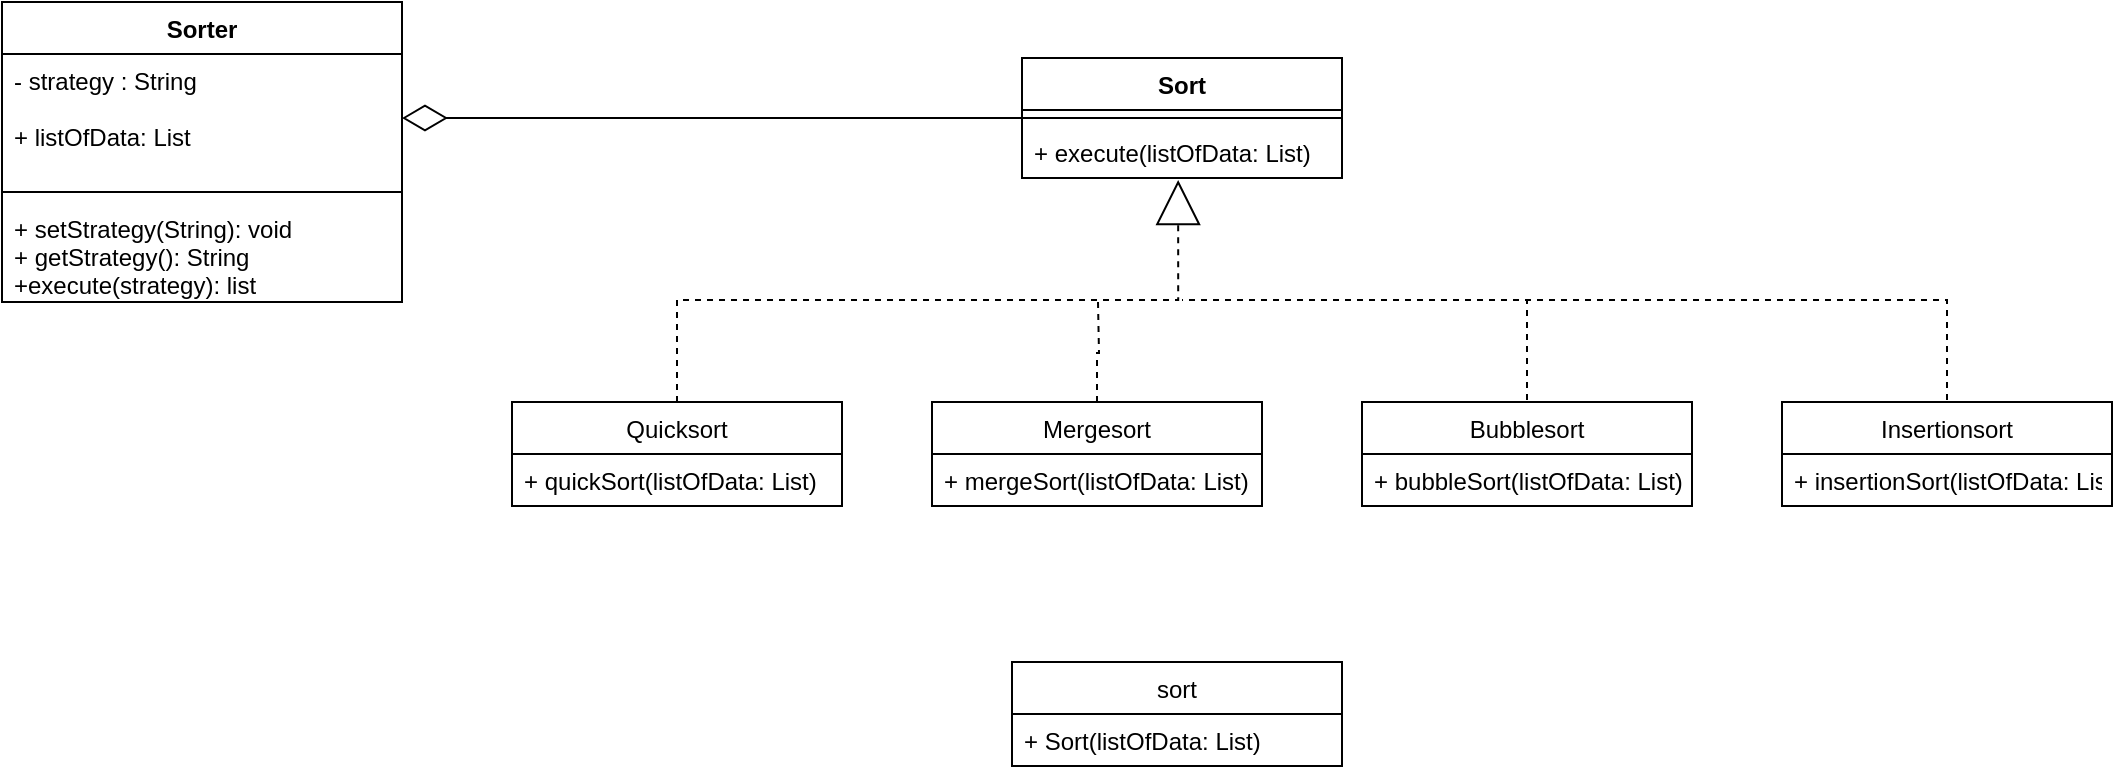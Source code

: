 <mxfile version="15.4.3" type="github"><diagram id="HXAhsn8VKcw_VkRaz7bE" name="Page-1"><mxGraphModel dx="782" dy="420" grid="1" gridSize="10" guides="1" tooltips="1" connect="1" arrows="1" fold="1" page="1" pageScale="1" pageWidth="850" pageHeight="1100" math="0" shadow="0"><root><mxCell id="0"/><mxCell id="1" parent="0"/><mxCell id="n4EBVzArFng8qN9Nk12o-1" value="Sorter" style="swimlane;fontStyle=1;align=center;verticalAlign=top;childLayout=stackLayout;horizontal=1;startSize=26;horizontalStack=0;resizeParent=1;resizeParentMax=0;resizeLast=0;collapsible=1;marginBottom=0;" vertex="1" parent="1"><mxGeometry x="30" y="80" width="200" height="150" as="geometry"/></mxCell><mxCell id="n4EBVzArFng8qN9Nk12o-2" value="- strategy : String&#xA;&#xA;+ listOfData: List&#xA;&#xA;&#xA;" style="text;strokeColor=none;fillColor=none;align=left;verticalAlign=top;spacingLeft=4;spacingRight=4;overflow=hidden;rotatable=0;points=[[0,0.5],[1,0.5]];portConstraint=eastwest;" vertex="1" parent="n4EBVzArFng8qN9Nk12o-1"><mxGeometry y="26" width="200" height="64" as="geometry"/></mxCell><mxCell id="n4EBVzArFng8qN9Nk12o-3" value="" style="line;strokeWidth=1;fillColor=none;align=left;verticalAlign=middle;spacingTop=-1;spacingLeft=3;spacingRight=3;rotatable=0;labelPosition=right;points=[];portConstraint=eastwest;" vertex="1" parent="n4EBVzArFng8qN9Nk12o-1"><mxGeometry y="90" width="200" height="10" as="geometry"/></mxCell><mxCell id="n4EBVzArFng8qN9Nk12o-4" value="+ setStrategy(String): void&#xA;+ getStrategy(): String&#xA;+execute(strategy): list&#xA;" style="text;strokeColor=none;fillColor=none;align=left;verticalAlign=top;spacingLeft=4;spacingRight=4;overflow=hidden;rotatable=0;points=[[0,0.5],[1,0.5]];portConstraint=eastwest;" vertex="1" parent="n4EBVzArFng8qN9Nk12o-1"><mxGeometry y="100" width="200" height="50" as="geometry"/></mxCell><mxCell id="n4EBVzArFng8qN9Nk12o-10" style="edgeStyle=orthogonalEdgeStyle;rounded=0;orthogonalLoop=1;jettySize=auto;html=1;exitX=0;exitY=0.5;exitDx=0;exitDy=0;entryX=1;entryY=0.5;entryDx=0;entryDy=0;endArrow=diamondThin;endFill=0;strokeWidth=1;endSize=20;" edge="1" parent="1" source="n4EBVzArFng8qN9Nk12o-6" target="n4EBVzArFng8qN9Nk12o-2"><mxGeometry relative="1" as="geometry"/></mxCell><mxCell id="n4EBVzArFng8qN9Nk12o-6" value="Sort" style="swimlane;fontStyle=1;align=center;verticalAlign=top;childLayout=stackLayout;horizontal=1;startSize=26;horizontalStack=0;resizeParent=1;resizeParentMax=0;resizeLast=0;collapsible=1;marginBottom=0;" vertex="1" parent="1"><mxGeometry x="540" y="108" width="160" height="60" as="geometry"/></mxCell><mxCell id="n4EBVzArFng8qN9Nk12o-8" value="" style="line;strokeWidth=1;fillColor=none;align=left;verticalAlign=middle;spacingTop=-1;spacingLeft=3;spacingRight=3;rotatable=0;labelPosition=right;points=[];portConstraint=eastwest;" vertex="1" parent="n4EBVzArFng8qN9Nk12o-6"><mxGeometry y="26" width="160" height="8" as="geometry"/></mxCell><mxCell id="n4EBVzArFng8qN9Nk12o-9" value="+ execute(listOfData: List)" style="text;strokeColor=none;fillColor=none;align=left;verticalAlign=top;spacingLeft=4;spacingRight=4;overflow=hidden;rotatable=0;points=[[0,0.5],[1,0.5]];portConstraint=eastwest;" vertex="1" parent="n4EBVzArFng8qN9Nk12o-6"><mxGeometry y="34" width="160" height="26" as="geometry"/></mxCell><mxCell id="n4EBVzArFng8qN9Nk12o-21" style="edgeStyle=orthogonalEdgeStyle;rounded=0;orthogonalLoop=1;jettySize=auto;html=1;exitX=0.5;exitY=0;exitDx=0;exitDy=0;entryX=0.488;entryY=1.038;entryDx=0;entryDy=0;entryPerimeter=0;endArrow=block;endFill=0;endSize=20;strokeWidth=1;dashed=1;" edge="1" parent="1" source="n4EBVzArFng8qN9Nk12o-11" target="n4EBVzArFng8qN9Nk12o-9"><mxGeometry relative="1" as="geometry"/></mxCell><mxCell id="n4EBVzArFng8qN9Nk12o-11" value="Quicksort" style="swimlane;fontStyle=0;childLayout=stackLayout;horizontal=1;startSize=26;fillColor=none;horizontalStack=0;resizeParent=1;resizeParentMax=0;resizeLast=0;collapsible=1;marginBottom=0;" vertex="1" parent="1"><mxGeometry x="285" y="280" width="165" height="52" as="geometry"/></mxCell><mxCell id="n4EBVzArFng8qN9Nk12o-12" value="+ quickSort(listOfData: List)" style="text;strokeColor=none;fillColor=none;align=left;verticalAlign=top;spacingLeft=4;spacingRight=4;overflow=hidden;rotatable=0;points=[[0,0.5],[1,0.5]];portConstraint=eastwest;" vertex="1" parent="n4EBVzArFng8qN9Nk12o-11"><mxGeometry y="26" width="165" height="26" as="geometry"/></mxCell><mxCell id="n4EBVzArFng8qN9Nk12o-23" style="edgeStyle=orthogonalEdgeStyle;rounded=0;orthogonalLoop=1;jettySize=auto;html=1;exitX=0.5;exitY=0;exitDx=0;exitDy=0;dashed=1;endArrow=none;endFill=0;endSize=20;strokeWidth=1;" edge="1" parent="1" source="n4EBVzArFng8qN9Nk12o-15"><mxGeometry relative="1" as="geometry"><mxPoint x="578" y="230" as="targetPoint"/></mxGeometry></mxCell><mxCell id="n4EBVzArFng8qN9Nk12o-15" value="Mergesort" style="swimlane;fontStyle=0;childLayout=stackLayout;horizontal=1;startSize=26;fillColor=none;horizontalStack=0;resizeParent=1;resizeParentMax=0;resizeLast=0;collapsible=1;marginBottom=0;" vertex="1" parent="1"><mxGeometry x="495" y="280" width="165" height="52" as="geometry"/></mxCell><mxCell id="n4EBVzArFng8qN9Nk12o-16" value="+ mergeSort(listOfData: List)" style="text;strokeColor=none;fillColor=none;align=left;verticalAlign=top;spacingLeft=4;spacingRight=4;overflow=hidden;rotatable=0;points=[[0,0.5],[1,0.5]];portConstraint=eastwest;" vertex="1" parent="n4EBVzArFng8qN9Nk12o-15"><mxGeometry y="26" width="165" height="26" as="geometry"/></mxCell><mxCell id="n4EBVzArFng8qN9Nk12o-27" style="edgeStyle=orthogonalEdgeStyle;rounded=0;orthogonalLoop=1;jettySize=auto;html=1;exitX=0.5;exitY=0;exitDx=0;exitDy=0;dashed=1;endArrow=none;endFill=0;endSize=20;strokeWidth=1;" edge="1" parent="1"><mxGeometry relative="1" as="geometry"><mxPoint x="790" y="229" as="targetPoint"/><mxPoint x="1002.5" y="279" as="sourcePoint"/><Array as="points"><mxPoint x="1003" y="229"/></Array></mxGeometry></mxCell><mxCell id="n4EBVzArFng8qN9Nk12o-17" value="Insertionsort" style="swimlane;fontStyle=0;childLayout=stackLayout;horizontal=1;startSize=26;fillColor=none;horizontalStack=0;resizeParent=1;resizeParentMax=0;resizeLast=0;collapsible=1;marginBottom=0;" vertex="1" parent="1"><mxGeometry x="920" y="280" width="165" height="52" as="geometry"/></mxCell><mxCell id="n4EBVzArFng8qN9Nk12o-18" value="+ insertionSort(listOfData: List)" style="text;strokeColor=none;fillColor=none;align=left;verticalAlign=top;spacingLeft=4;spacingRight=4;overflow=hidden;rotatable=0;points=[[0,0.5],[1,0.5]];portConstraint=eastwest;" vertex="1" parent="n4EBVzArFng8qN9Nk12o-17"><mxGeometry y="26" width="165" height="26" as="geometry"/></mxCell><mxCell id="n4EBVzArFng8qN9Nk12o-24" style="edgeStyle=orthogonalEdgeStyle;rounded=0;orthogonalLoop=1;jettySize=auto;html=1;exitX=0.5;exitY=0;exitDx=0;exitDy=0;dashed=1;endArrow=none;endFill=0;endSize=20;strokeWidth=1;" edge="1" parent="1"><mxGeometry relative="1" as="geometry"><mxPoint x="620" y="229" as="targetPoint"/><mxPoint x="792.5" y="279" as="sourcePoint"/><Array as="points"><mxPoint x="793" y="229"/></Array></mxGeometry></mxCell><mxCell id="n4EBVzArFng8qN9Nk12o-19" value="Bubblesort" style="swimlane;fontStyle=0;childLayout=stackLayout;horizontal=1;startSize=26;fillColor=none;horizontalStack=0;resizeParent=1;resizeParentMax=0;resizeLast=0;collapsible=1;marginBottom=0;" vertex="1" parent="1"><mxGeometry x="710" y="280" width="165" height="52" as="geometry"/></mxCell><mxCell id="n4EBVzArFng8qN9Nk12o-20" value="+ bubbleSort(listOfData: List)" style="text;strokeColor=none;fillColor=none;align=left;verticalAlign=top;spacingLeft=4;spacingRight=4;overflow=hidden;rotatable=0;points=[[0,0.5],[1,0.5]];portConstraint=eastwest;" vertex="1" parent="n4EBVzArFng8qN9Nk12o-19"><mxGeometry y="26" width="165" height="26" as="geometry"/></mxCell><mxCell id="n4EBVzArFng8qN9Nk12o-25" value="sort" style="swimlane;fontStyle=0;childLayout=stackLayout;horizontal=1;startSize=26;fillColor=none;horizontalStack=0;resizeParent=1;resizeParentMax=0;resizeLast=0;collapsible=1;marginBottom=0;" vertex="1" parent="1"><mxGeometry x="535" y="410" width="165" height="52" as="geometry"/></mxCell><mxCell id="n4EBVzArFng8qN9Nk12o-26" value="+ Sort(listOfData: List)" style="text;strokeColor=none;fillColor=none;align=left;verticalAlign=top;spacingLeft=4;spacingRight=4;overflow=hidden;rotatable=0;points=[[0,0.5],[1,0.5]];portConstraint=eastwest;" vertex="1" parent="n4EBVzArFng8qN9Nk12o-25"><mxGeometry y="26" width="165" height="26" as="geometry"/></mxCell></root></mxGraphModel></diagram></mxfile>